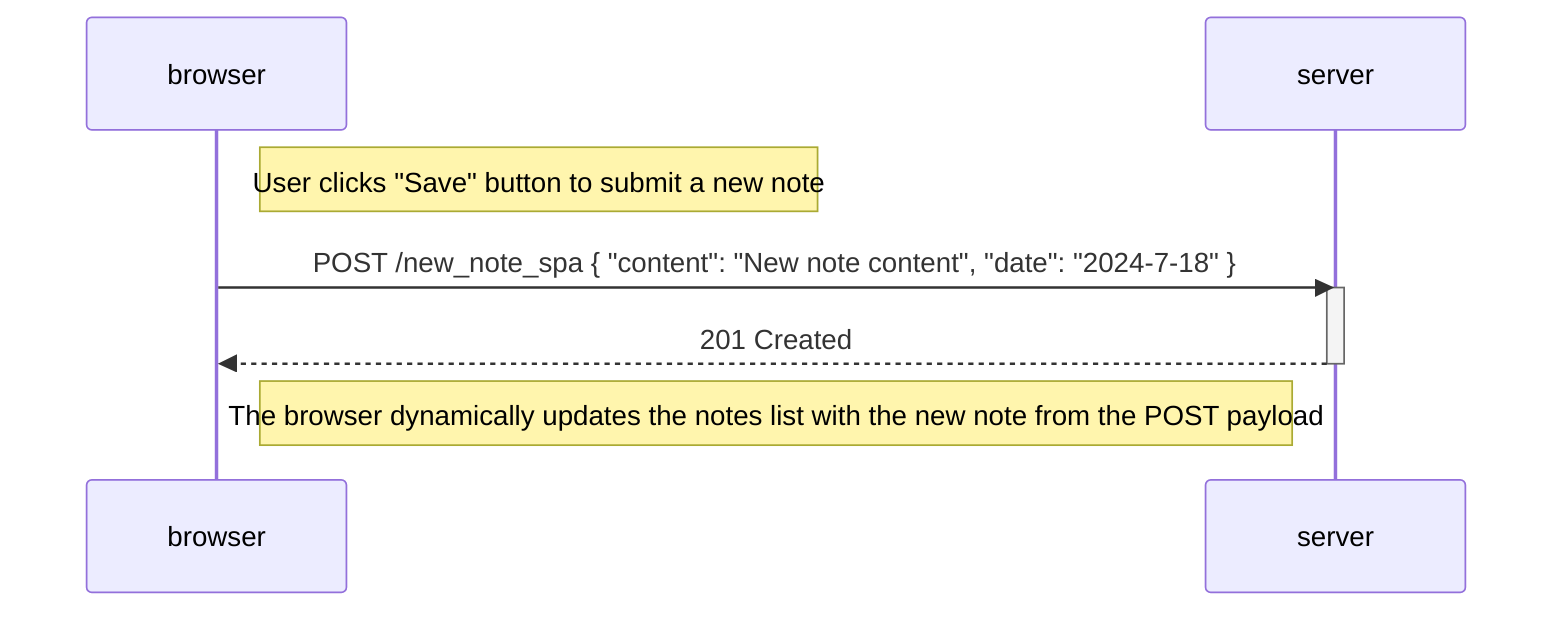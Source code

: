 sequenceDiagram
    participant browser
    participant server

    Note right of browser: User clicks "Save" button to submit a new note

    browser->>server: POST /new_note_spa { "content": "New note content", "date": "2024-7-18" }
    activate server
    server-->>browser: 201 Created
    deactivate server

    Note right of browser: The browser dynamically updates the notes list with the new note from the POST payload
